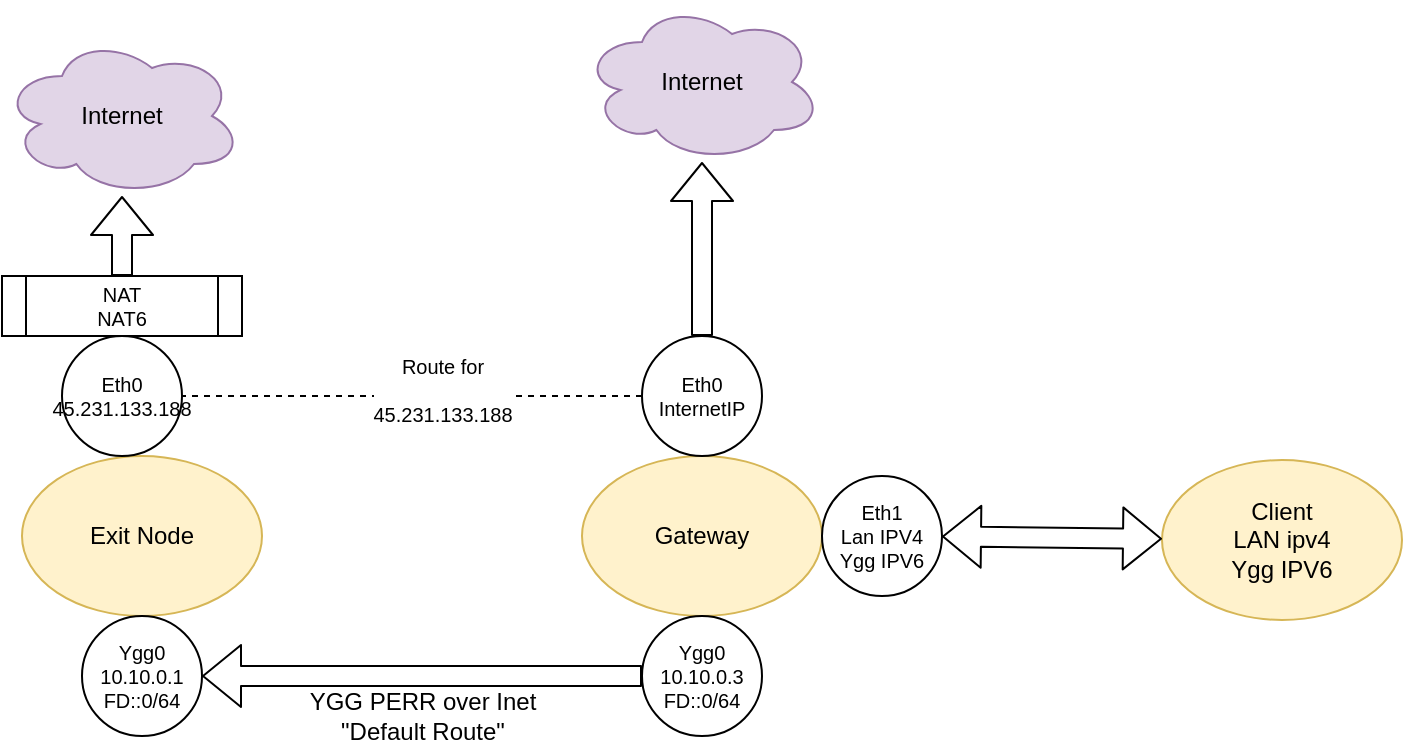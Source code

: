 <mxfile version="11.1.4" type="github"><diagram id="5OrmBgkPq8D0-1R8UvzF" name="Page-1"><mxGraphModel dx="1571" dy="847" grid="1" gridSize="10" guides="1" tooltips="1" connect="1" arrows="1" fold="1" page="1" pageScale="1" pageWidth="850" pageHeight="1100" math="0" shadow="0"><root><mxCell id="0"/><mxCell id="1" parent="0"/><mxCell id="TDBfsbzcj7kxkEWjN3Oz-1" value="Gateway" style="ellipse;whiteSpace=wrap;html=1;fillColor=#fff2cc;strokeColor=#d6b656;" vertex="1" parent="1"><mxGeometry x="300" y="330" width="120" height="80" as="geometry"/></mxCell><mxCell id="TDBfsbzcj7kxkEWjN3Oz-2" value="Exit Node" style="ellipse;whiteSpace=wrap;html=1;fillColor=#fff2cc;strokeColor=#d6b656;" vertex="1" parent="1"><mxGeometry x="20" y="330" width="120" height="80" as="geometry"/></mxCell><mxCell id="TDBfsbzcj7kxkEWjN3Oz-3" value="Internet" style="ellipse;shape=cloud;whiteSpace=wrap;html=1;fillColor=#e1d5e7;strokeColor=#9673a6;" vertex="1" parent="1"><mxGeometry x="10" y="120" width="120" height="80" as="geometry"/></mxCell><mxCell id="TDBfsbzcj7kxkEWjN3Oz-5" value="Internet" style="ellipse;shape=cloud;whiteSpace=wrap;html=1;fillColor=#e1d5e7;strokeColor=#9673a6;" vertex="1" parent="1"><mxGeometry x="300" y="103" width="120" height="80" as="geometry"/></mxCell><mxCell id="TDBfsbzcj7kxkEWjN3Oz-6" value="" style="shape=flexArrow;endArrow=classic;html=1;" edge="1" parent="1" source="TDBfsbzcj7kxkEWjN3Oz-10" target="TDBfsbzcj7kxkEWjN3Oz-5"><mxGeometry width="50" height="50" relative="1" as="geometry"><mxPoint x="430" y="240" as="sourcePoint"/><mxPoint x="480" y="190" as="targetPoint"/></mxGeometry></mxCell><mxCell id="TDBfsbzcj7kxkEWjN3Oz-7" value="" style="shape=flexArrow;endArrow=classic;html=1;" edge="1" parent="1" source="TDBfsbzcj7kxkEWjN3Oz-19" target="TDBfsbzcj7kxkEWjN3Oz-3"><mxGeometry width="50" height="50" relative="1" as="geometry"><mxPoint x="68.361" y="220.055" as="sourcePoint"/><mxPoint x="59.828" y="119.938" as="targetPoint"/></mxGeometry></mxCell><mxCell id="TDBfsbzcj7kxkEWjN3Oz-9" value="&lt;div style=&quot;font-size: 10px;&quot;&gt;Eth0&lt;/div&gt;&lt;div style=&quot;font-size: 10px;&quot;&gt;&lt;span class=&quot;mx_MTextBody mx_EventTile_content&quot; style=&quot;font-size: 10px;&quot;&gt;&lt;span class=&quot;mx_EventTile_body&quot; dir=&quot;auto&quot; style=&quot;font-size: 10px;&quot;&gt;45.231.133.188&lt;/span&gt;&lt;/span&gt;&lt;/div&gt;" style="ellipse;whiteSpace=wrap;html=1;aspect=fixed;fontSize=10;" vertex="1" parent="1"><mxGeometry x="40" y="270" width="60" height="60" as="geometry"/></mxCell><mxCell id="TDBfsbzcj7kxkEWjN3Oz-10" value="&lt;div style=&quot;font-size: 10px;&quot;&gt;Eth0&lt;/div&gt;&lt;div style=&quot;font-size: 10px;&quot;&gt;InternetIP&lt;br style=&quot;font-size: 10px;&quot;&gt;&lt;/div&gt;" style="ellipse;whiteSpace=wrap;html=1;aspect=fixed;fontSize=10;" vertex="1" parent="1"><mxGeometry x="330" y="270" width="60" height="60" as="geometry"/></mxCell><mxCell id="TDBfsbzcj7kxkEWjN3Oz-11" value="&lt;div style=&quot;font-size: 10px&quot;&gt;Ygg0&lt;/div&gt;&lt;div style=&quot;font-size: 10px&quot;&gt;&lt;font style=&quot;font-size: 10px&quot;&gt;10.10.0.1&lt;/font&gt;&lt;/div&gt;&lt;div style=&quot;font-size: 10px&quot;&gt;FD::0/64&lt;/div&gt;" style="ellipse;whiteSpace=wrap;html=1;aspect=fixed;fontSize=10;" vertex="1" parent="1"><mxGeometry x="50" y="410" width="60" height="60" as="geometry"/></mxCell><mxCell id="TDBfsbzcj7kxkEWjN3Oz-12" value="&lt;div style=&quot;font-size: 10px&quot;&gt;&lt;font style=&quot;font-size: 10px&quot;&gt;Ygg0&lt;/font&gt;&lt;/div&gt;&lt;div style=&quot;font-size: 10px&quot;&gt;&lt;font style=&quot;font-size: 10px&quot;&gt;10.10.0.3&lt;br&gt;&lt;/font&gt;&lt;/div&gt;&lt;div style=&quot;font-size: 10px&quot;&gt;&lt;font style=&quot;font-size: 10px&quot;&gt;FD::0/64&lt;br style=&quot;font-size: 10px&quot;&gt;&lt;/font&gt;&lt;/div&gt;" style="ellipse;whiteSpace=wrap;html=1;aspect=fixed;fontSize=10;" vertex="1" parent="1"><mxGeometry x="330" y="410" width="60" height="60" as="geometry"/></mxCell><mxCell id="TDBfsbzcj7kxkEWjN3Oz-13" value="" style="shape=flexArrow;endArrow=classic;html=1;" edge="1" parent="1" source="TDBfsbzcj7kxkEWjN3Oz-12" target="TDBfsbzcj7kxkEWjN3Oz-11"><mxGeometry width="50" height="50" relative="1" as="geometry"><mxPoint x="280" y="570" as="sourcePoint"/><mxPoint x="330" y="520" as="targetPoint"/></mxGeometry></mxCell><mxCell id="TDBfsbzcj7kxkEWjN3Oz-18" value="&lt;div&gt;YGG PERR over Inet&lt;/div&gt;&lt;div&gt;&quot;Default Route&quot;&lt;br&gt;&lt;/div&gt;" style="text;html=1;resizable=0;points=[];align=center;verticalAlign=middle;labelBackgroundColor=#ffffff;" vertex="1" connectable="0" parent="TDBfsbzcj7kxkEWjN3Oz-13"><mxGeometry x="-0.409" y="3" relative="1" as="geometry"><mxPoint x="-45" y="17" as="offset"/></mxGeometry></mxCell><mxCell id="TDBfsbzcj7kxkEWjN3Oz-14" value="&lt;div&gt;Client&lt;/div&gt;&lt;div&gt;LAN ipv4&lt;br&gt;&lt;/div&gt;&lt;div&gt;Ygg IPV6&lt;br&gt;&lt;/div&gt;" style="ellipse;whiteSpace=wrap;html=1;fillColor=#fff2cc;strokeColor=#d6b656;" vertex="1" parent="1"><mxGeometry x="590" y="332" width="120" height="80" as="geometry"/></mxCell><mxCell id="TDBfsbzcj7kxkEWjN3Oz-15" value="&lt;div style=&quot;font-size: 10px;&quot;&gt;Eth1&lt;/div&gt;&lt;div style=&quot;font-size: 10px;&quot;&gt;Lan IPV4&lt;br style=&quot;font-size: 10px;&quot;&gt;&lt;/div&gt;&lt;div style=&quot;font-size: 10px;&quot;&gt;Ygg IPV6&lt;br style=&quot;font-size: 10px;&quot;&gt;&lt;/div&gt;" style="ellipse;whiteSpace=wrap;html=1;aspect=fixed;fontSize=10;" vertex="1" parent="1"><mxGeometry x="420" y="340" width="60" height="60" as="geometry"/></mxCell><mxCell id="TDBfsbzcj7kxkEWjN3Oz-17" value="" style="shape=flexArrow;endArrow=classic;startArrow=classic;html=1;" edge="1" parent="1" source="TDBfsbzcj7kxkEWjN3Oz-15" target="TDBfsbzcj7kxkEWjN3Oz-14"><mxGeometry width="50" height="50" relative="1" as="geometry"><mxPoint x="480" y="460" as="sourcePoint"/><mxPoint x="530" y="410" as="targetPoint"/></mxGeometry></mxCell><mxCell id="TDBfsbzcj7kxkEWjN3Oz-19" value="&lt;div&gt;NAT&lt;/div&gt;&lt;div&gt;NAT6&lt;br&gt;&lt;/div&gt;" style="shape=process;whiteSpace=wrap;html=1;backgroundOutline=1;fontSize=10;" vertex="1" parent="1"><mxGeometry x="10" y="240" width="120" height="30" as="geometry"/></mxCell><mxCell id="TDBfsbzcj7kxkEWjN3Oz-20" value="" style="shape=flexArrow;endArrow=classic;html=1;" edge="1" parent="1" source="TDBfsbzcj7kxkEWjN3Oz-9" target="TDBfsbzcj7kxkEWjN3Oz-19"><mxGeometry width="50" height="50" relative="1" as="geometry"><mxPoint x="70" y="270" as="sourcePoint"/><mxPoint x="70" y="200" as="targetPoint"/></mxGeometry></mxCell><mxCell id="TDBfsbzcj7kxkEWjN3Oz-21" value="" style="endArrow=none;dashed=1;html=1;fontSize=10;" edge="1" parent="1" source="TDBfsbzcj7kxkEWjN3Oz-10" target="TDBfsbzcj7kxkEWjN3Oz-9"><mxGeometry width="50" height="50" relative="1" as="geometry"><mxPoint x="470" y="270" as="sourcePoint"/><mxPoint x="590" y="200" as="targetPoint"/></mxGeometry></mxCell><mxCell id="TDBfsbzcj7kxkEWjN3Oz-22" value="&lt;div&gt;Route for&lt;br&gt;&lt;br&gt;&lt;/div&gt;&lt;div&gt;&lt;span class=&quot;mx_MTextBody mx_EventTile_content&quot; style=&quot;font-size: 10px&quot;&gt;&lt;span class=&quot;mx_EventTile_body&quot; dir=&quot;auto&quot; style=&quot;font-size: 10px&quot;&gt;45.231.133.188&lt;/span&gt;&lt;/span&gt;&lt;/div&gt;" style="text;html=1;resizable=0;points=[];align=center;verticalAlign=middle;labelBackgroundColor=#ffffff;fontSize=10;" vertex="1" connectable="0" parent="TDBfsbzcj7kxkEWjN3Oz-21"><mxGeometry x="-0.13" y="-3" relative="1" as="geometry"><mxPoint as="offset"/></mxGeometry></mxCell></root></mxGraphModel></diagram></mxfile>
